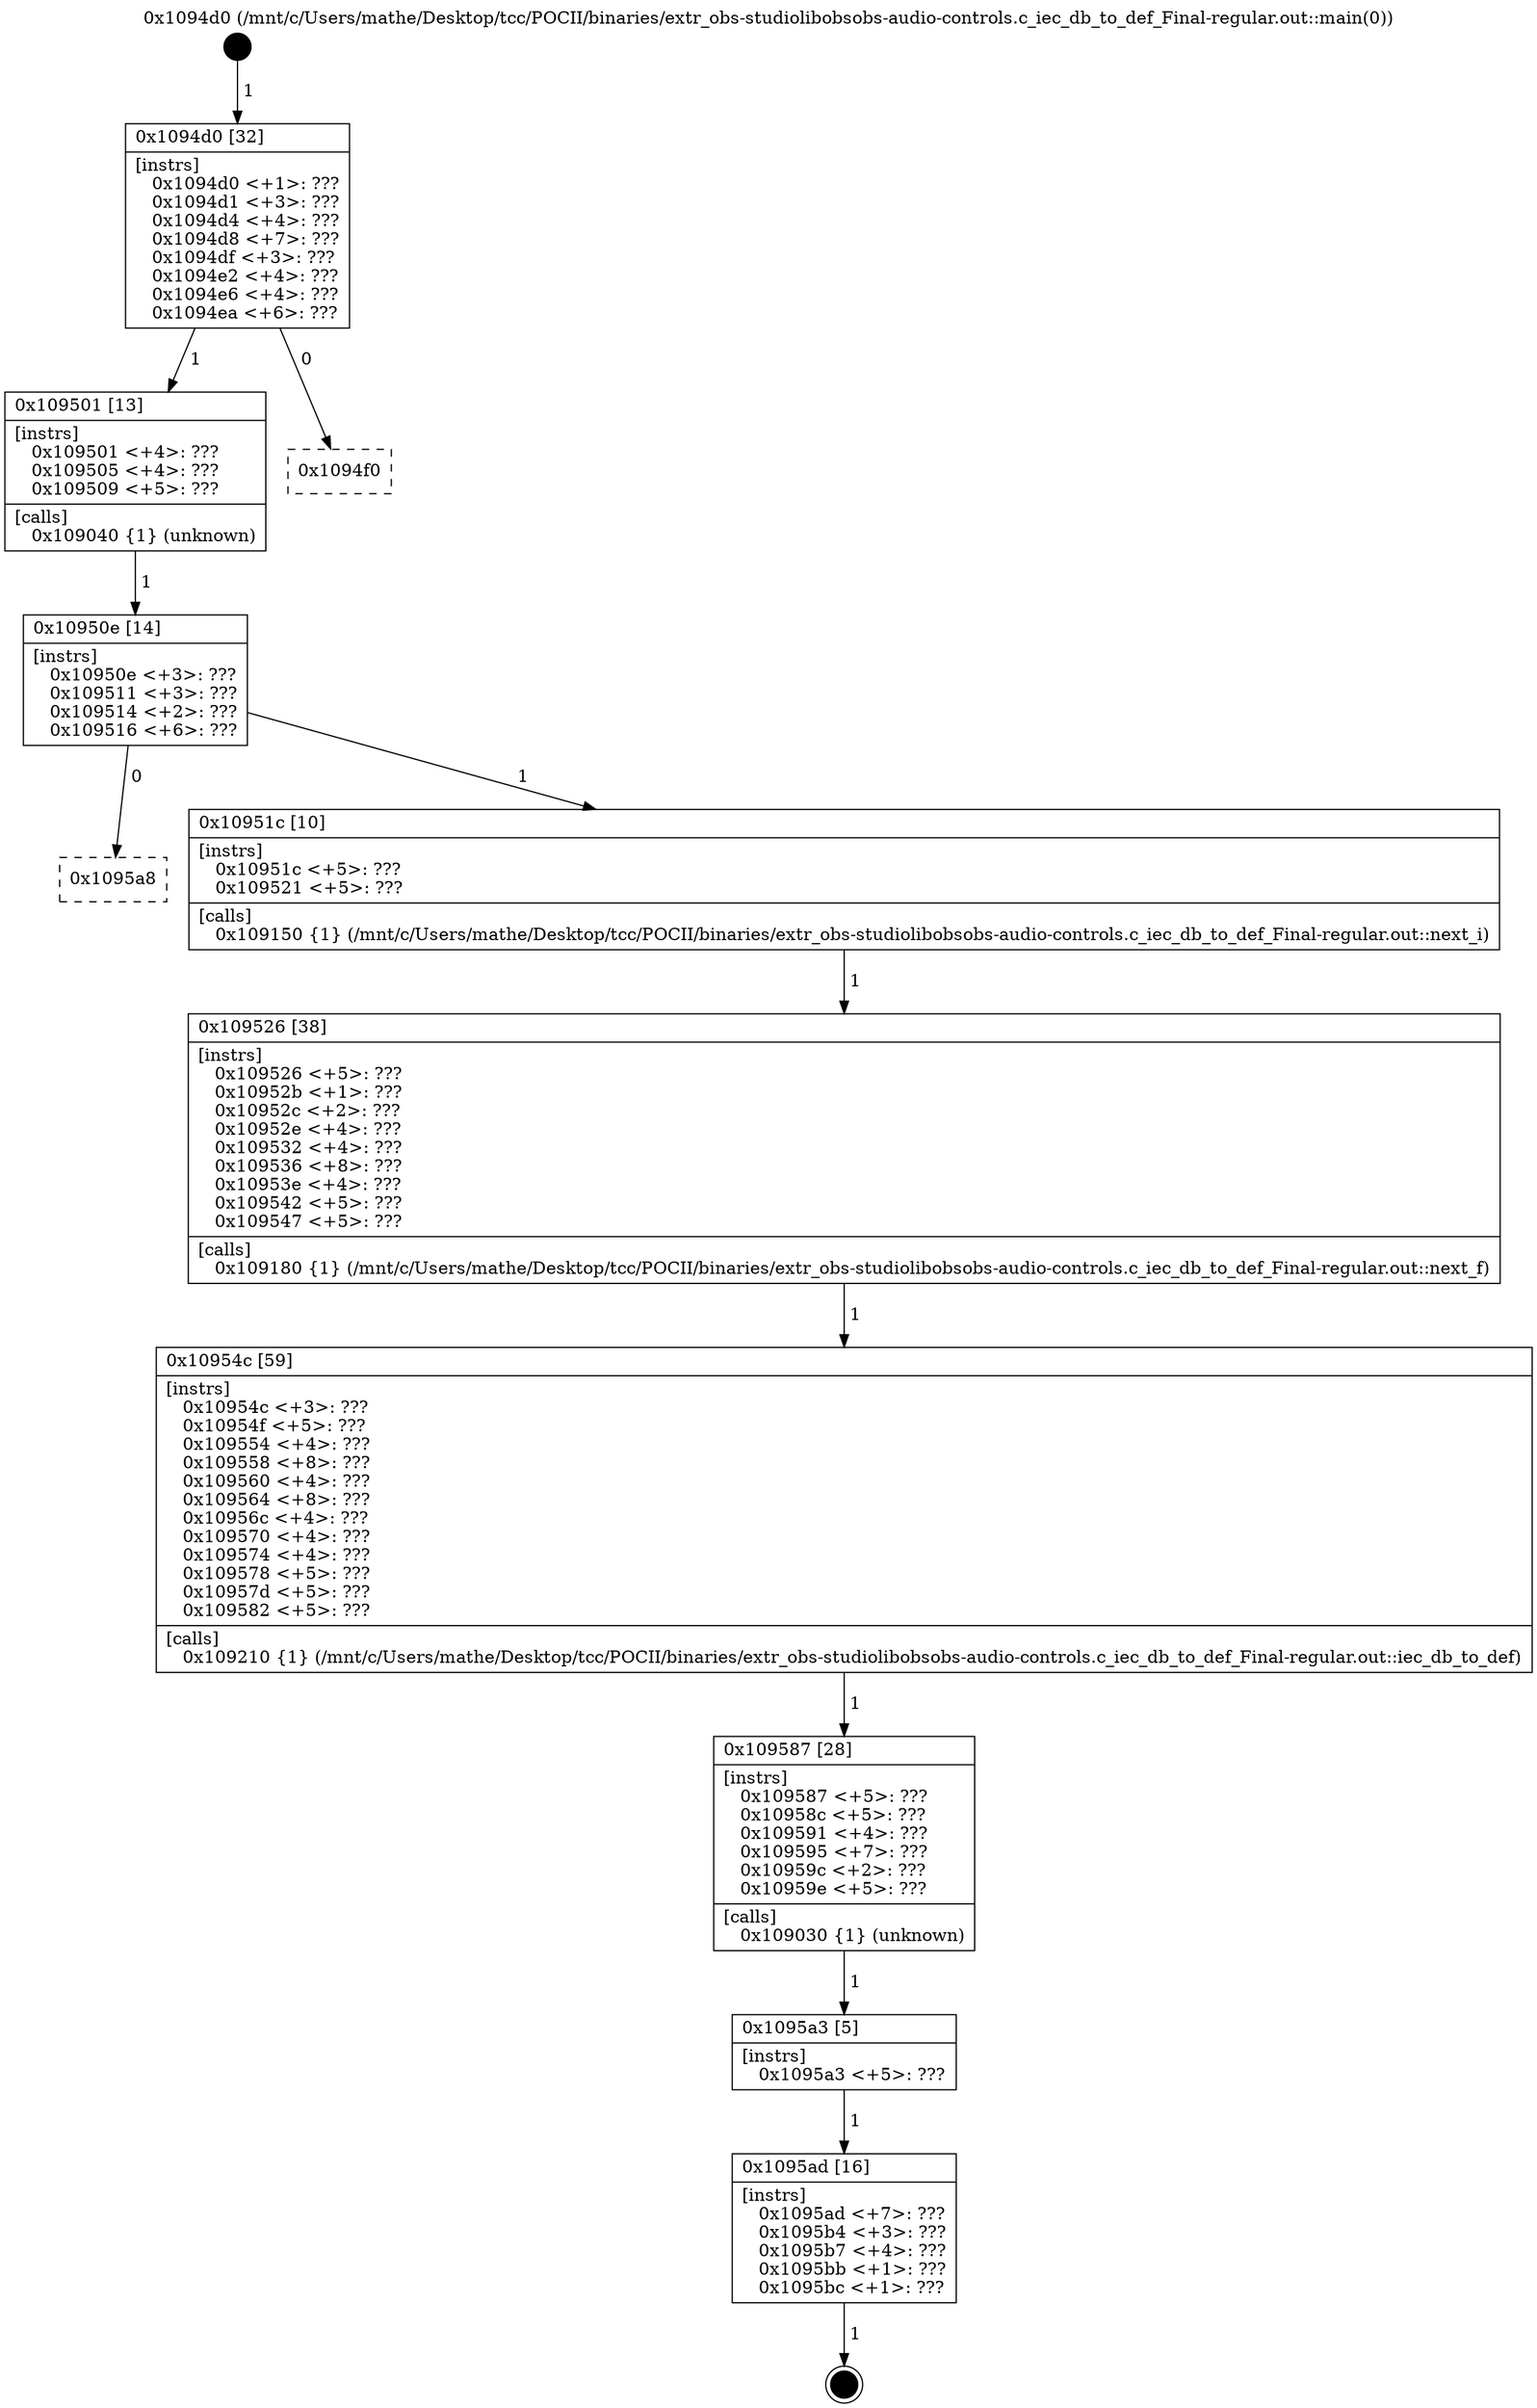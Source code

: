 digraph "0x1094d0" {
  label = "0x1094d0 (/mnt/c/Users/mathe/Desktop/tcc/POCII/binaries/extr_obs-studiolibobsobs-audio-controls.c_iec_db_to_def_Final-regular.out::main(0))"
  labelloc = "t"
  node[shape=record]

  Entry [label="",width=0.3,height=0.3,shape=circle,fillcolor=black,style=filled]
  "0x1094d0" [label="{
     0x1094d0 [32]\l
     | [instrs]\l
     &nbsp;&nbsp;0x1094d0 \<+1\>: ???\l
     &nbsp;&nbsp;0x1094d1 \<+3\>: ???\l
     &nbsp;&nbsp;0x1094d4 \<+4\>: ???\l
     &nbsp;&nbsp;0x1094d8 \<+7\>: ???\l
     &nbsp;&nbsp;0x1094df \<+3\>: ???\l
     &nbsp;&nbsp;0x1094e2 \<+4\>: ???\l
     &nbsp;&nbsp;0x1094e6 \<+4\>: ???\l
     &nbsp;&nbsp;0x1094ea \<+6\>: ???\l
  }"]
  "0x109501" [label="{
     0x109501 [13]\l
     | [instrs]\l
     &nbsp;&nbsp;0x109501 \<+4\>: ???\l
     &nbsp;&nbsp;0x109505 \<+4\>: ???\l
     &nbsp;&nbsp;0x109509 \<+5\>: ???\l
     | [calls]\l
     &nbsp;&nbsp;0x109040 \{1\} (unknown)\l
  }"]
  "0x1094f0" [label="{
     0x1094f0\l
  }", style=dashed]
  "0x10950e" [label="{
     0x10950e [14]\l
     | [instrs]\l
     &nbsp;&nbsp;0x10950e \<+3\>: ???\l
     &nbsp;&nbsp;0x109511 \<+3\>: ???\l
     &nbsp;&nbsp;0x109514 \<+2\>: ???\l
     &nbsp;&nbsp;0x109516 \<+6\>: ???\l
  }"]
  "0x1095a8" [label="{
     0x1095a8\l
  }", style=dashed]
  "0x10951c" [label="{
     0x10951c [10]\l
     | [instrs]\l
     &nbsp;&nbsp;0x10951c \<+5\>: ???\l
     &nbsp;&nbsp;0x109521 \<+5\>: ???\l
     | [calls]\l
     &nbsp;&nbsp;0x109150 \{1\} (/mnt/c/Users/mathe/Desktop/tcc/POCII/binaries/extr_obs-studiolibobsobs-audio-controls.c_iec_db_to_def_Final-regular.out::next_i)\l
  }"]
  Exit [label="",width=0.3,height=0.3,shape=circle,fillcolor=black,style=filled,peripheries=2]
  "0x109526" [label="{
     0x109526 [38]\l
     | [instrs]\l
     &nbsp;&nbsp;0x109526 \<+5\>: ???\l
     &nbsp;&nbsp;0x10952b \<+1\>: ???\l
     &nbsp;&nbsp;0x10952c \<+2\>: ???\l
     &nbsp;&nbsp;0x10952e \<+4\>: ???\l
     &nbsp;&nbsp;0x109532 \<+4\>: ???\l
     &nbsp;&nbsp;0x109536 \<+8\>: ???\l
     &nbsp;&nbsp;0x10953e \<+4\>: ???\l
     &nbsp;&nbsp;0x109542 \<+5\>: ???\l
     &nbsp;&nbsp;0x109547 \<+5\>: ???\l
     | [calls]\l
     &nbsp;&nbsp;0x109180 \{1\} (/mnt/c/Users/mathe/Desktop/tcc/POCII/binaries/extr_obs-studiolibobsobs-audio-controls.c_iec_db_to_def_Final-regular.out::next_f)\l
  }"]
  "0x10954c" [label="{
     0x10954c [59]\l
     | [instrs]\l
     &nbsp;&nbsp;0x10954c \<+3\>: ???\l
     &nbsp;&nbsp;0x10954f \<+5\>: ???\l
     &nbsp;&nbsp;0x109554 \<+4\>: ???\l
     &nbsp;&nbsp;0x109558 \<+8\>: ???\l
     &nbsp;&nbsp;0x109560 \<+4\>: ???\l
     &nbsp;&nbsp;0x109564 \<+8\>: ???\l
     &nbsp;&nbsp;0x10956c \<+4\>: ???\l
     &nbsp;&nbsp;0x109570 \<+4\>: ???\l
     &nbsp;&nbsp;0x109574 \<+4\>: ???\l
     &nbsp;&nbsp;0x109578 \<+5\>: ???\l
     &nbsp;&nbsp;0x10957d \<+5\>: ???\l
     &nbsp;&nbsp;0x109582 \<+5\>: ???\l
     | [calls]\l
     &nbsp;&nbsp;0x109210 \{1\} (/mnt/c/Users/mathe/Desktop/tcc/POCII/binaries/extr_obs-studiolibobsobs-audio-controls.c_iec_db_to_def_Final-regular.out::iec_db_to_def)\l
  }"]
  "0x109587" [label="{
     0x109587 [28]\l
     | [instrs]\l
     &nbsp;&nbsp;0x109587 \<+5\>: ???\l
     &nbsp;&nbsp;0x10958c \<+5\>: ???\l
     &nbsp;&nbsp;0x109591 \<+4\>: ???\l
     &nbsp;&nbsp;0x109595 \<+7\>: ???\l
     &nbsp;&nbsp;0x10959c \<+2\>: ???\l
     &nbsp;&nbsp;0x10959e \<+5\>: ???\l
     | [calls]\l
     &nbsp;&nbsp;0x109030 \{1\} (unknown)\l
  }"]
  "0x1095a3" [label="{
     0x1095a3 [5]\l
     | [instrs]\l
     &nbsp;&nbsp;0x1095a3 \<+5\>: ???\l
  }"]
  "0x1095ad" [label="{
     0x1095ad [16]\l
     | [instrs]\l
     &nbsp;&nbsp;0x1095ad \<+7\>: ???\l
     &nbsp;&nbsp;0x1095b4 \<+3\>: ???\l
     &nbsp;&nbsp;0x1095b7 \<+4\>: ???\l
     &nbsp;&nbsp;0x1095bb \<+1\>: ???\l
     &nbsp;&nbsp;0x1095bc \<+1\>: ???\l
  }"]
  Entry -> "0x1094d0" [label=" 1"]
  "0x1094d0" -> "0x109501" [label=" 1"]
  "0x1094d0" -> "0x1094f0" [label=" 0"]
  "0x109501" -> "0x10950e" [label=" 1"]
  "0x10950e" -> "0x1095a8" [label=" 0"]
  "0x10950e" -> "0x10951c" [label=" 1"]
  "0x1095ad" -> Exit [label=" 1"]
  "0x10951c" -> "0x109526" [label=" 1"]
  "0x109526" -> "0x10954c" [label=" 1"]
  "0x10954c" -> "0x109587" [label=" 1"]
  "0x109587" -> "0x1095a3" [label=" 1"]
  "0x1095a3" -> "0x1095ad" [label=" 1"]
}
